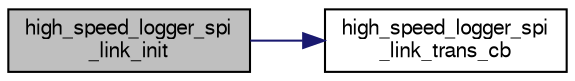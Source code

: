 digraph "high_speed_logger_spi_link_init"
{
  edge [fontname="FreeSans",fontsize="10",labelfontname="FreeSans",labelfontsize="10"];
  node [fontname="FreeSans",fontsize="10",shape=record];
  rankdir="LR";
  Node1 [label="high_speed_logger_spi\l_link_init",height=0.2,width=0.4,color="black", fillcolor="grey75", style="filled", fontcolor="black"];
  Node1 -> Node2 [color="midnightblue",fontsize="10",style="solid",fontname="FreeSans"];
  Node2 [label="high_speed_logger_spi\l_link_trans_cb",height=0.2,width=0.4,color="black", fillcolor="white", style="filled",URL="$high__speed__logger__spi__link_8c.html#a38bd10864e67fa36fe67d772bdec2c9e"];
}
